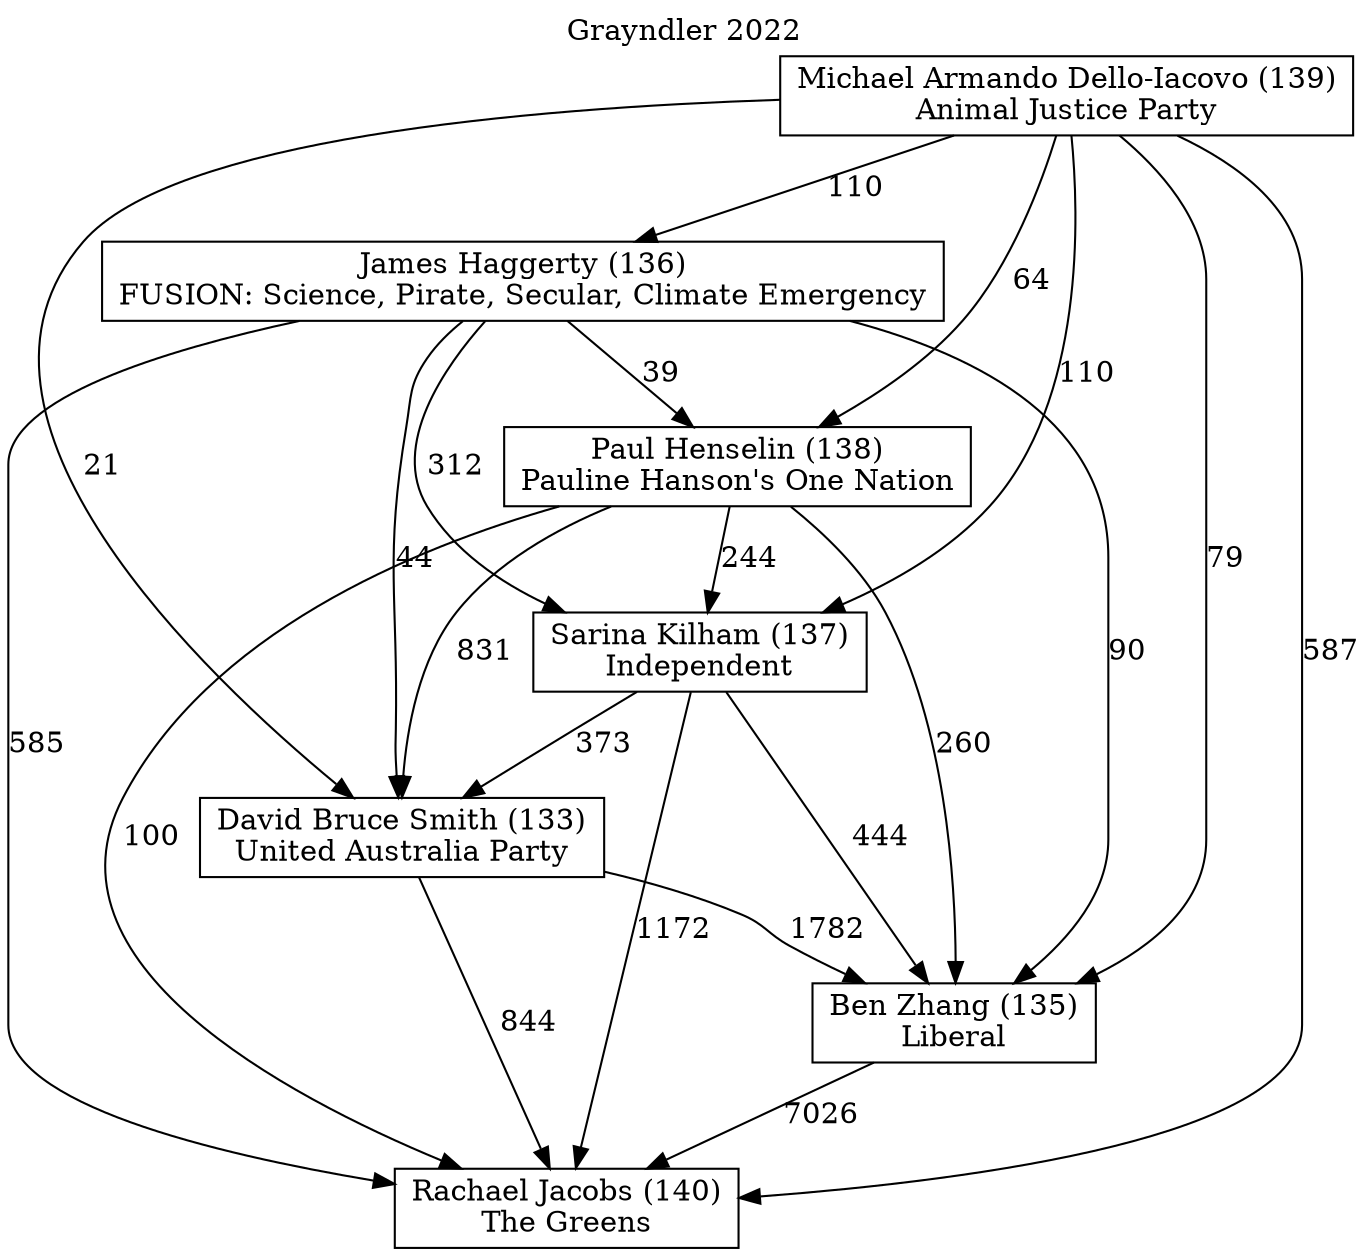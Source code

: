 // House preference flow
digraph "Rachael Jacobs (140)_Grayndler_2022" {
	graph [label="Grayndler 2022" labelloc=t mclimit=10]
	node [shape=box]
	"Sarina Kilham (137)" [label="Sarina Kilham (137)
Independent"]
	"Ben Zhang (135)" [label="Ben Zhang (135)
Liberal"]
	"Michael Armando Dello-Iacovo (139)" [label="Michael Armando Dello-Iacovo (139)
Animal Justice Party"]
	"David Bruce Smith (133)" [label="David Bruce Smith (133)
United Australia Party"]
	"Paul Henselin (138)" [label="Paul Henselin (138)
Pauline Hanson's One Nation"]
	"Rachael Jacobs (140)" [label="Rachael Jacobs (140)
The Greens"]
	"James Haggerty (136)" [label="James Haggerty (136)
FUSION: Science, Pirate, Secular, Climate Emergency"]
	"Paul Henselin (138)" -> "Rachael Jacobs (140)" [label=100]
	"James Haggerty (136)" -> "Paul Henselin (138)" [label=39]
	"James Haggerty (136)" -> "Rachael Jacobs (140)" [label=585]
	"Michael Armando Dello-Iacovo (139)" -> "James Haggerty (136)" [label=110]
	"Sarina Kilham (137)" -> "David Bruce Smith (133)" [label=373]
	"Michael Armando Dello-Iacovo (139)" -> "Ben Zhang (135)" [label=79]
	"James Haggerty (136)" -> "David Bruce Smith (133)" [label=44]
	"David Bruce Smith (133)" -> "Ben Zhang (135)" [label=1782]
	"James Haggerty (136)" -> "Sarina Kilham (137)" [label=312]
	"Sarina Kilham (137)" -> "Rachael Jacobs (140)" [label=1172]
	"Michael Armando Dello-Iacovo (139)" -> "Rachael Jacobs (140)" [label=587]
	"James Haggerty (136)" -> "Ben Zhang (135)" [label=90]
	"Paul Henselin (138)" -> "Sarina Kilham (137)" [label=244]
	"Paul Henselin (138)" -> "Ben Zhang (135)" [label=260]
	"Michael Armando Dello-Iacovo (139)" -> "Sarina Kilham (137)" [label=110]
	"Michael Armando Dello-Iacovo (139)" -> "Paul Henselin (138)" [label=64]
	"Paul Henselin (138)" -> "David Bruce Smith (133)" [label=831]
	"David Bruce Smith (133)" -> "Rachael Jacobs (140)" [label=844]
	"Michael Armando Dello-Iacovo (139)" -> "David Bruce Smith (133)" [label=21]
	"Sarina Kilham (137)" -> "Ben Zhang (135)" [label=444]
	"Ben Zhang (135)" -> "Rachael Jacobs (140)" [label=7026]
}
